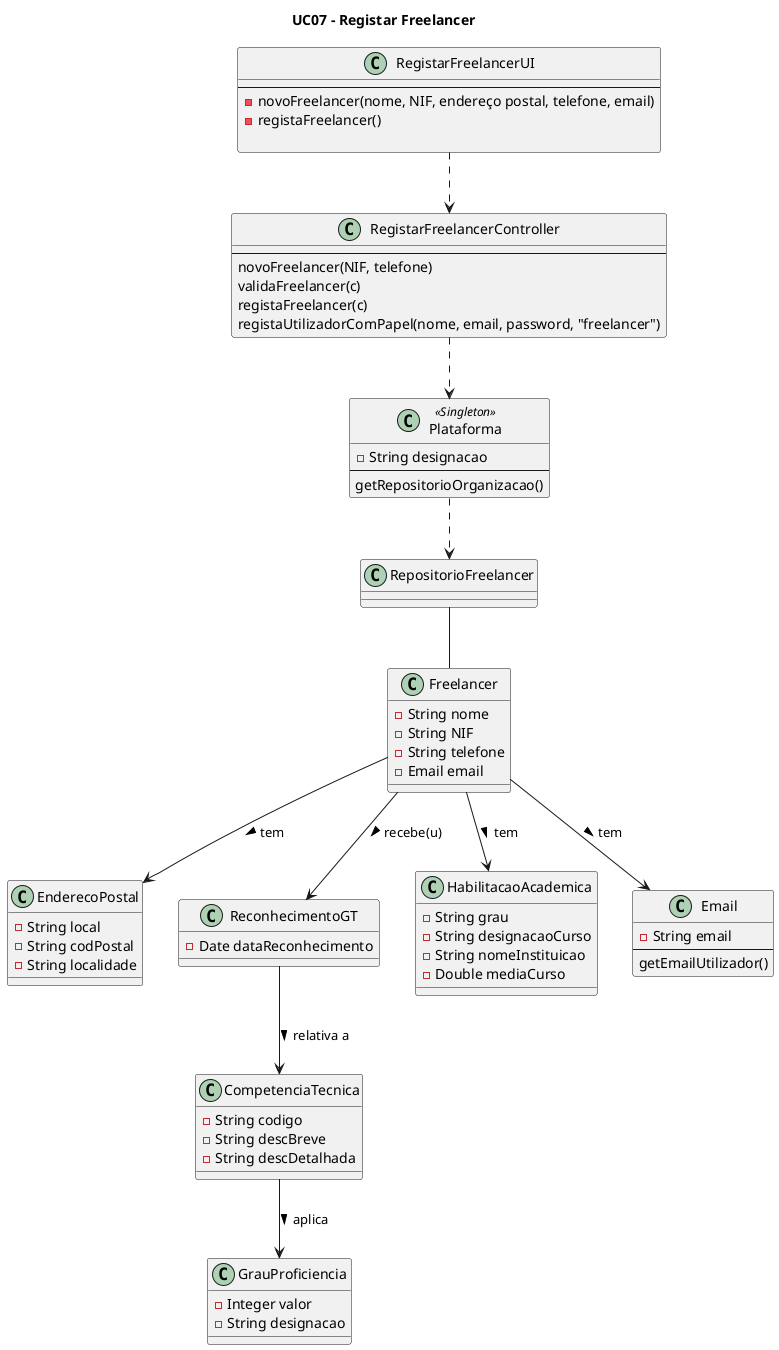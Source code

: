 @startuml

title UC07 - Registar Freelancer

top to bottom direction

class Plataforma <<Singleton>> {
    -String designacao
    --
    getRepositorioOrganizacao()
}

class RegistarFreelancerUI{
    --
    -novoFreelancer(nome, NIF, endereço postal, telefone, email)
    -registaFreelancer()

}

class RegistarFreelancerController{
    --
    novoFreelancer(NIF, telefone)
    validaFreelancer(c)
    registaFreelancer(c)
    registaUtilizadorComPapel(nome, email, password, "freelancer")
}

class Freelancer {
    -String nome
    -String NIF
    -String telefone
    -Email email
}

class EnderecoPostal {
    -String local
    -String codPostal
    -String localidade
}

class ReconhecimentoGT {
    -Date dataReconhecimento
}

class HabilitacaoAcademica {
    -String grau
    -String designacaoCurso
    -String nomeInstituicao
    -Double mediaCurso
}

class CompetenciaTecnica {
    -String codigo
    -String descBreve
    -String descDetalhada
}

class GrauProficiencia {
    -Integer valor
    -String designacao
}

class RepositorioFreelancer{

}

class Email {
    -String email
    --
    getEmailUtilizador()
}

RegistarFreelancerUI ..> RegistarFreelancerController
RegistarFreelancerController ..> Plataforma
Freelancer --> ReconhecimentoGT: recebe(u) >
ReconhecimentoGT --> CompetenciaTecnica: relativa a >
CompetenciaTecnica --> GrauProficiencia: aplica >
Freelancer --> HabilitacaoAcademica: tem >
Freelancer --> EnderecoPostal: tem >
Freelancer --> Email: tem >
Plataforma ..> RepositorioFreelancer
RepositorioFreelancer -- Freelancer

@enduml